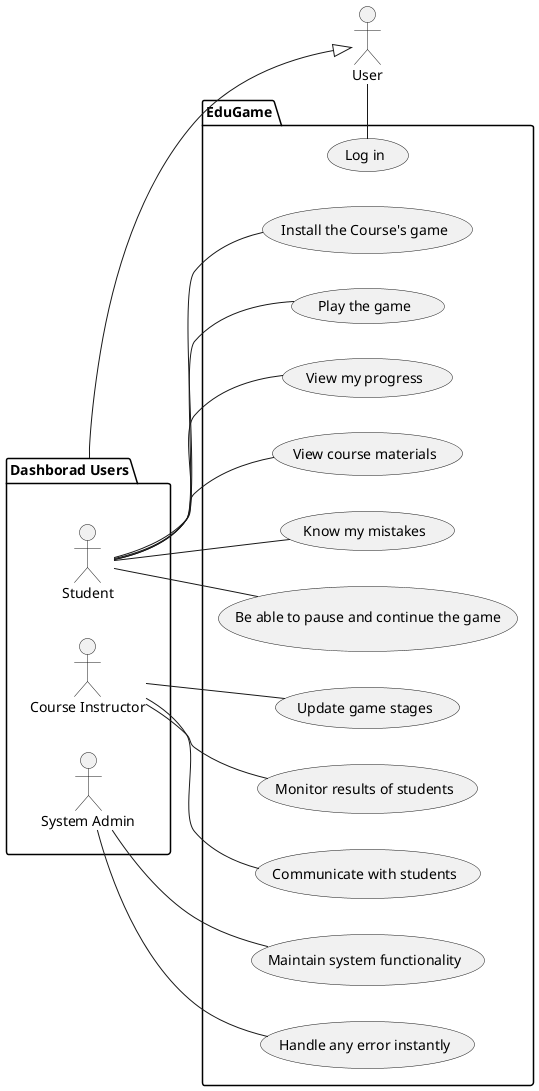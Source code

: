 @startuml
left to right direction

actor User as user
package "Dashborad Users" as dash {
  actor "Student" as student
  actor "Course Instructor" as instructor
  actor "System Admin" as admin
}

package EduGame {
  usecase "Log in" as u_login


  usecase "Install the Course's game" as u_icgx_s
  usecase "Play the game" as u_pg_s
  usecase "View my progress" as u_vmg_s
  usecase "View course materials" as u_vcs_s
  usecase "Know my mistakes" as u_kmm_s
  usecase "Be able to pause and continue the game" as u_pcg_s

  usecase "Update game stages" as u_ugs_i
  usecase "Monitor results of students" as u_mros_i
  usecase "Communicate with students" as u_cws_i

  usecase "Maintain system functionality" as u_msf_a
  usecase "Handle any error instantly" as u_haei_a

  
 
}

user <|-up- dash

user -- u_login


student -- u_icgx_s
student -- u_pg_s
student -- u_vmg_s
student -- u_vcs_s
student --  u_kmm_s
student -- u_pcg_s


instructor -- u_ugs_i
instructor -- u_mros_i
instructor -- u_cws_i


admin -- u_msf_a
admin -- u_haei_a
@enduml